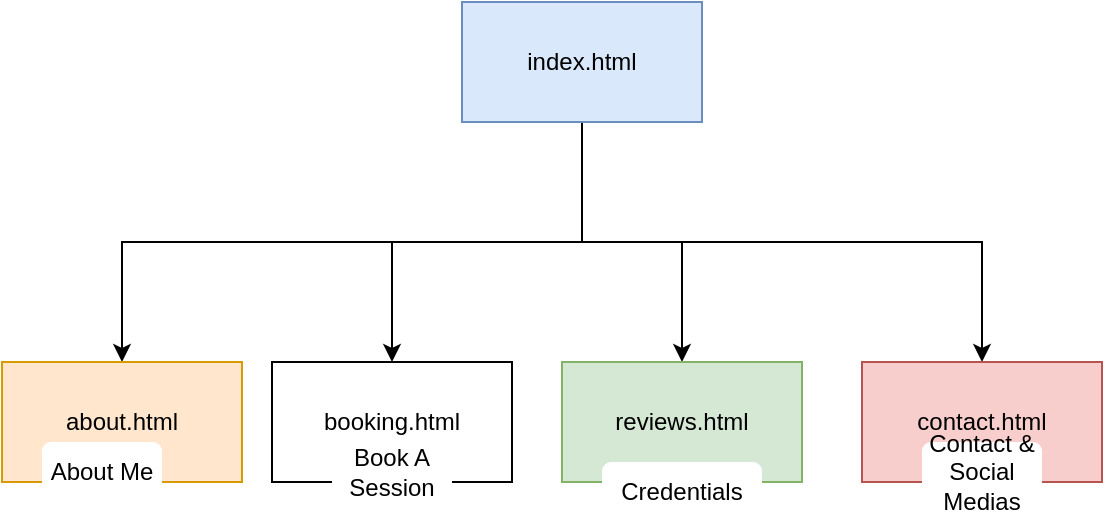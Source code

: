 <mxfile version="24.8.3">
  <diagram name="Page-1" id="2Yii1iUmURth6zdTILio">
    <mxGraphModel dx="794" dy="466" grid="1" gridSize="10" guides="1" tooltips="1" connect="1" arrows="1" fold="1" page="1" pageScale="1" pageWidth="850" pageHeight="1100" math="0" shadow="0">
      <root>
        <mxCell id="0" />
        <mxCell id="1" parent="0" />
        <mxCell id="NMjz3zI6MwiwcyyuSsv5-4" style="edgeStyle=orthogonalEdgeStyle;rounded=0;orthogonalLoop=1;jettySize=auto;html=1;" edge="1" parent="1" source="NMjz3zI6MwiwcyyuSsv5-1" target="NMjz3zI6MwiwcyyuSsv5-2">
          <mxGeometry relative="1" as="geometry">
            <mxPoint x="370" y="360" as="targetPoint" />
            <Array as="points">
              <mxPoint x="520" y="190" />
              <mxPoint x="290" y="190" />
            </Array>
          </mxGeometry>
        </mxCell>
        <mxCell id="NMjz3zI6MwiwcyyuSsv5-6" style="edgeStyle=orthogonalEdgeStyle;rounded=0;orthogonalLoop=1;jettySize=auto;html=1;" edge="1" parent="1" source="NMjz3zI6MwiwcyyuSsv5-1" target="NMjz3zI6MwiwcyyuSsv5-5">
          <mxGeometry relative="1" as="geometry" />
        </mxCell>
        <mxCell id="NMjz3zI6MwiwcyyuSsv5-8" style="edgeStyle=orthogonalEdgeStyle;rounded=0;orthogonalLoop=1;jettySize=auto;html=1;entryX=0.5;entryY=0;entryDx=0;entryDy=0;" edge="1" parent="1" source="NMjz3zI6MwiwcyyuSsv5-1" target="NMjz3zI6MwiwcyyuSsv5-7">
          <mxGeometry relative="1" as="geometry">
            <Array as="points">
              <mxPoint x="520" y="190" />
              <mxPoint x="570" y="190" />
            </Array>
          </mxGeometry>
        </mxCell>
        <mxCell id="NMjz3zI6MwiwcyyuSsv5-10" style="edgeStyle=orthogonalEdgeStyle;rounded=0;orthogonalLoop=1;jettySize=auto;html=1;" edge="1" parent="1" source="NMjz3zI6MwiwcyyuSsv5-1" target="NMjz3zI6MwiwcyyuSsv5-9">
          <mxGeometry relative="1" as="geometry">
            <Array as="points">
              <mxPoint x="520" y="190" />
              <mxPoint x="720" y="190" />
            </Array>
          </mxGeometry>
        </mxCell>
        <mxCell id="NMjz3zI6MwiwcyyuSsv5-1" value="index.html" style="rounded=0;whiteSpace=wrap;html=1;fillColor=#dae8fc;strokeColor=#6c8ebf;" vertex="1" parent="1">
          <mxGeometry x="460" y="70" width="120" height="60" as="geometry" />
        </mxCell>
        <mxCell id="NMjz3zI6MwiwcyyuSsv5-2" value="about.html" style="rounded=0;whiteSpace=wrap;html=1;fillColor=#ffe6cc;strokeColor=#d79b00;" vertex="1" parent="1">
          <mxGeometry x="230" y="250" width="120" height="60" as="geometry" />
        </mxCell>
        <mxCell id="NMjz3zI6MwiwcyyuSsv5-5" value="booking.html" style="rounded=0;whiteSpace=wrap;html=1;" vertex="1" parent="1">
          <mxGeometry x="365" y="250" width="120" height="60" as="geometry" />
        </mxCell>
        <mxCell id="NMjz3zI6MwiwcyyuSsv5-7" value="reviews.html" style="rounded=0;whiteSpace=wrap;html=1;fillColor=#d5e8d4;strokeColor=#82b366;" vertex="1" parent="1">
          <mxGeometry x="510" y="250" width="120" height="60" as="geometry" />
        </mxCell>
        <mxCell id="NMjz3zI6MwiwcyyuSsv5-9" value="contact.html" style="rounded=0;whiteSpace=wrap;html=1;fillColor=#f8cecc;strokeColor=#b85450;" vertex="1" parent="1">
          <mxGeometry x="660" y="250" width="120" height="60" as="geometry" />
        </mxCell>
        <mxCell id="NMjz3zI6MwiwcyyuSsv5-11" value="About Me" style="text;html=1;align=center;verticalAlign=middle;whiteSpace=wrap;rounded=1;fillColor=default;" vertex="1" parent="1">
          <mxGeometry x="250" y="290" width="60" height="30" as="geometry" />
        </mxCell>
        <mxCell id="NMjz3zI6MwiwcyyuSsv5-12" value="Book A Session" style="text;html=1;align=center;verticalAlign=middle;whiteSpace=wrap;rounded=1;fillColor=default;" vertex="1" parent="1">
          <mxGeometry x="395" y="290" width="60" height="30" as="geometry" />
        </mxCell>
        <mxCell id="NMjz3zI6MwiwcyyuSsv5-13" value="Credentials" style="text;html=1;align=center;verticalAlign=middle;whiteSpace=wrap;rounded=1;fillColor=default;" vertex="1" parent="1">
          <mxGeometry x="530" y="300" width="80" height="30" as="geometry" />
        </mxCell>
        <mxCell id="NMjz3zI6MwiwcyyuSsv5-14" value="Contact &amp;amp; Social Medias" style="text;html=1;align=center;verticalAlign=middle;whiteSpace=wrap;rounded=1;fillColor=default;" vertex="1" parent="1">
          <mxGeometry x="690" y="290" width="60" height="30" as="geometry" />
        </mxCell>
      </root>
    </mxGraphModel>
  </diagram>
</mxfile>
